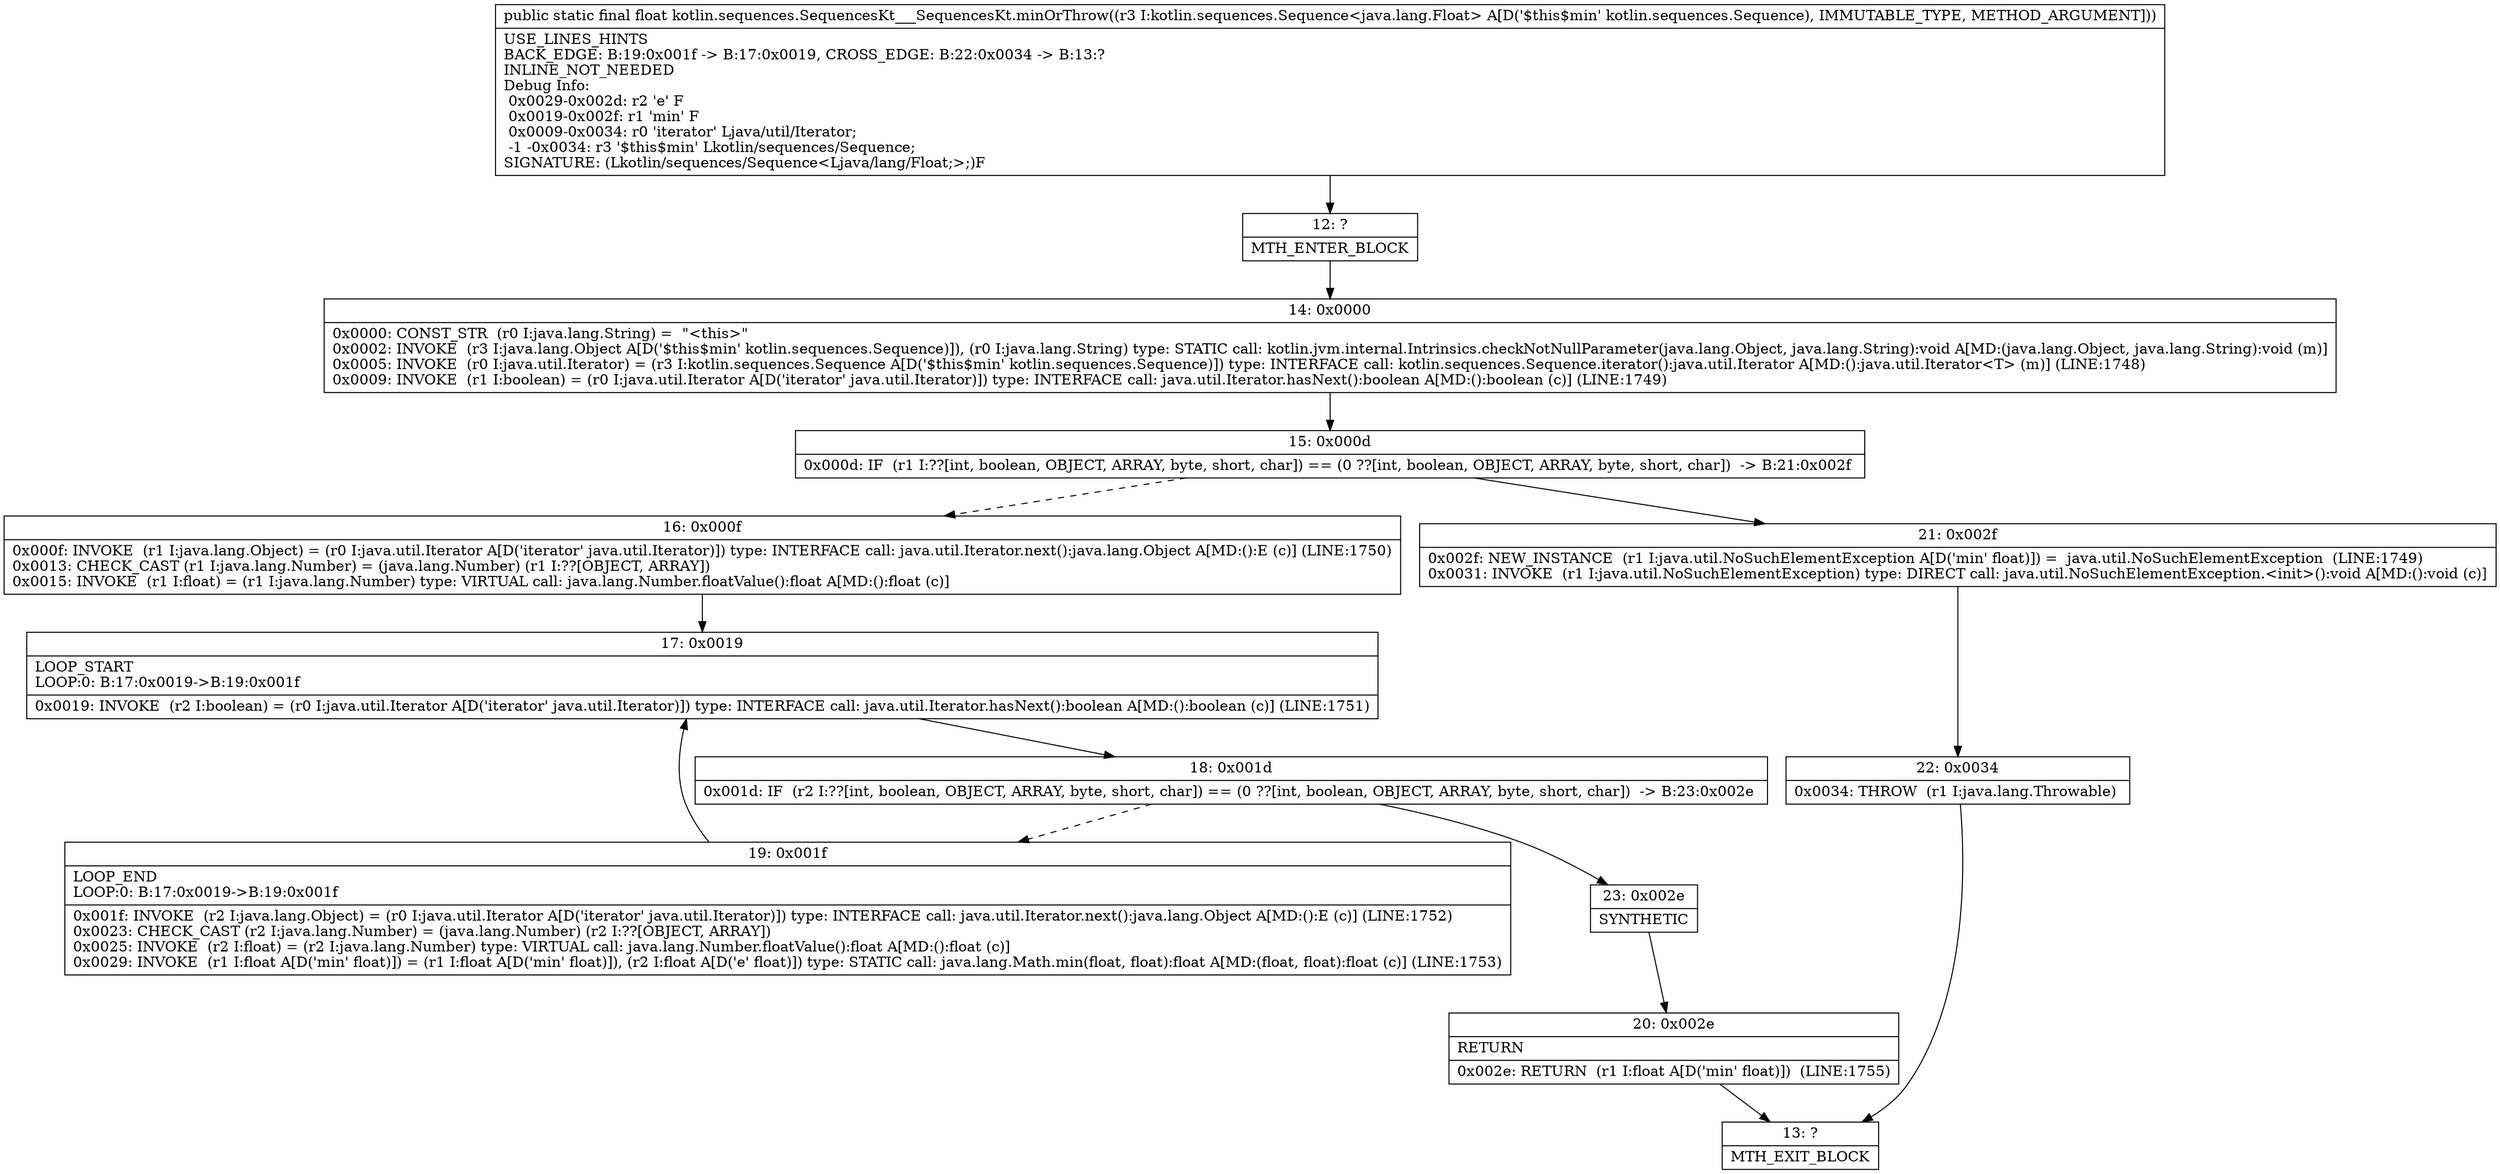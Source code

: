 digraph "CFG forkotlin.sequences.SequencesKt___SequencesKt.minOrThrow(Lkotlin\/sequences\/Sequence;)F" {
Node_12 [shape=record,label="{12\:\ ?|MTH_ENTER_BLOCK\l}"];
Node_14 [shape=record,label="{14\:\ 0x0000|0x0000: CONST_STR  (r0 I:java.lang.String) =  \"\<this\>\" \l0x0002: INVOKE  (r3 I:java.lang.Object A[D('$this$min' kotlin.sequences.Sequence)]), (r0 I:java.lang.String) type: STATIC call: kotlin.jvm.internal.Intrinsics.checkNotNullParameter(java.lang.Object, java.lang.String):void A[MD:(java.lang.Object, java.lang.String):void (m)]\l0x0005: INVOKE  (r0 I:java.util.Iterator) = (r3 I:kotlin.sequences.Sequence A[D('$this$min' kotlin.sequences.Sequence)]) type: INTERFACE call: kotlin.sequences.Sequence.iterator():java.util.Iterator A[MD:():java.util.Iterator\<T\> (m)] (LINE:1748)\l0x0009: INVOKE  (r1 I:boolean) = (r0 I:java.util.Iterator A[D('iterator' java.util.Iterator)]) type: INTERFACE call: java.util.Iterator.hasNext():boolean A[MD:():boolean (c)] (LINE:1749)\l}"];
Node_15 [shape=record,label="{15\:\ 0x000d|0x000d: IF  (r1 I:??[int, boolean, OBJECT, ARRAY, byte, short, char]) == (0 ??[int, boolean, OBJECT, ARRAY, byte, short, char])  \-\> B:21:0x002f \l}"];
Node_16 [shape=record,label="{16\:\ 0x000f|0x000f: INVOKE  (r1 I:java.lang.Object) = (r0 I:java.util.Iterator A[D('iterator' java.util.Iterator)]) type: INTERFACE call: java.util.Iterator.next():java.lang.Object A[MD:():E (c)] (LINE:1750)\l0x0013: CHECK_CAST (r1 I:java.lang.Number) = (java.lang.Number) (r1 I:??[OBJECT, ARRAY]) \l0x0015: INVOKE  (r1 I:float) = (r1 I:java.lang.Number) type: VIRTUAL call: java.lang.Number.floatValue():float A[MD:():float (c)]\l}"];
Node_17 [shape=record,label="{17\:\ 0x0019|LOOP_START\lLOOP:0: B:17:0x0019\-\>B:19:0x001f\l|0x0019: INVOKE  (r2 I:boolean) = (r0 I:java.util.Iterator A[D('iterator' java.util.Iterator)]) type: INTERFACE call: java.util.Iterator.hasNext():boolean A[MD:():boolean (c)] (LINE:1751)\l}"];
Node_18 [shape=record,label="{18\:\ 0x001d|0x001d: IF  (r2 I:??[int, boolean, OBJECT, ARRAY, byte, short, char]) == (0 ??[int, boolean, OBJECT, ARRAY, byte, short, char])  \-\> B:23:0x002e \l}"];
Node_19 [shape=record,label="{19\:\ 0x001f|LOOP_END\lLOOP:0: B:17:0x0019\-\>B:19:0x001f\l|0x001f: INVOKE  (r2 I:java.lang.Object) = (r0 I:java.util.Iterator A[D('iterator' java.util.Iterator)]) type: INTERFACE call: java.util.Iterator.next():java.lang.Object A[MD:():E (c)] (LINE:1752)\l0x0023: CHECK_CAST (r2 I:java.lang.Number) = (java.lang.Number) (r2 I:??[OBJECT, ARRAY]) \l0x0025: INVOKE  (r2 I:float) = (r2 I:java.lang.Number) type: VIRTUAL call: java.lang.Number.floatValue():float A[MD:():float (c)]\l0x0029: INVOKE  (r1 I:float A[D('min' float)]) = (r1 I:float A[D('min' float)]), (r2 I:float A[D('e' float)]) type: STATIC call: java.lang.Math.min(float, float):float A[MD:(float, float):float (c)] (LINE:1753)\l}"];
Node_23 [shape=record,label="{23\:\ 0x002e|SYNTHETIC\l}"];
Node_20 [shape=record,label="{20\:\ 0x002e|RETURN\l|0x002e: RETURN  (r1 I:float A[D('min' float)])  (LINE:1755)\l}"];
Node_13 [shape=record,label="{13\:\ ?|MTH_EXIT_BLOCK\l}"];
Node_21 [shape=record,label="{21\:\ 0x002f|0x002f: NEW_INSTANCE  (r1 I:java.util.NoSuchElementException A[D('min' float)]) =  java.util.NoSuchElementException  (LINE:1749)\l0x0031: INVOKE  (r1 I:java.util.NoSuchElementException) type: DIRECT call: java.util.NoSuchElementException.\<init\>():void A[MD:():void (c)]\l}"];
Node_22 [shape=record,label="{22\:\ 0x0034|0x0034: THROW  (r1 I:java.lang.Throwable) \l}"];
MethodNode[shape=record,label="{public static final float kotlin.sequences.SequencesKt___SequencesKt.minOrThrow((r3 I:kotlin.sequences.Sequence\<java.lang.Float\> A[D('$this$min' kotlin.sequences.Sequence), IMMUTABLE_TYPE, METHOD_ARGUMENT]))  | USE_LINES_HINTS\lBACK_EDGE: B:19:0x001f \-\> B:17:0x0019, CROSS_EDGE: B:22:0x0034 \-\> B:13:?\lINLINE_NOT_NEEDED\lDebug Info:\l  0x0029\-0x002d: r2 'e' F\l  0x0019\-0x002f: r1 'min' F\l  0x0009\-0x0034: r0 'iterator' Ljava\/util\/Iterator;\l  \-1 \-0x0034: r3 '$this$min' Lkotlin\/sequences\/Sequence;\lSIGNATURE: (Lkotlin\/sequences\/Sequence\<Ljava\/lang\/Float;\>;)F\l}"];
MethodNode -> Node_12;Node_12 -> Node_14;
Node_14 -> Node_15;
Node_15 -> Node_16[style=dashed];
Node_15 -> Node_21;
Node_16 -> Node_17;
Node_17 -> Node_18;
Node_18 -> Node_19[style=dashed];
Node_18 -> Node_23;
Node_19 -> Node_17;
Node_23 -> Node_20;
Node_20 -> Node_13;
Node_21 -> Node_22;
Node_22 -> Node_13;
}

